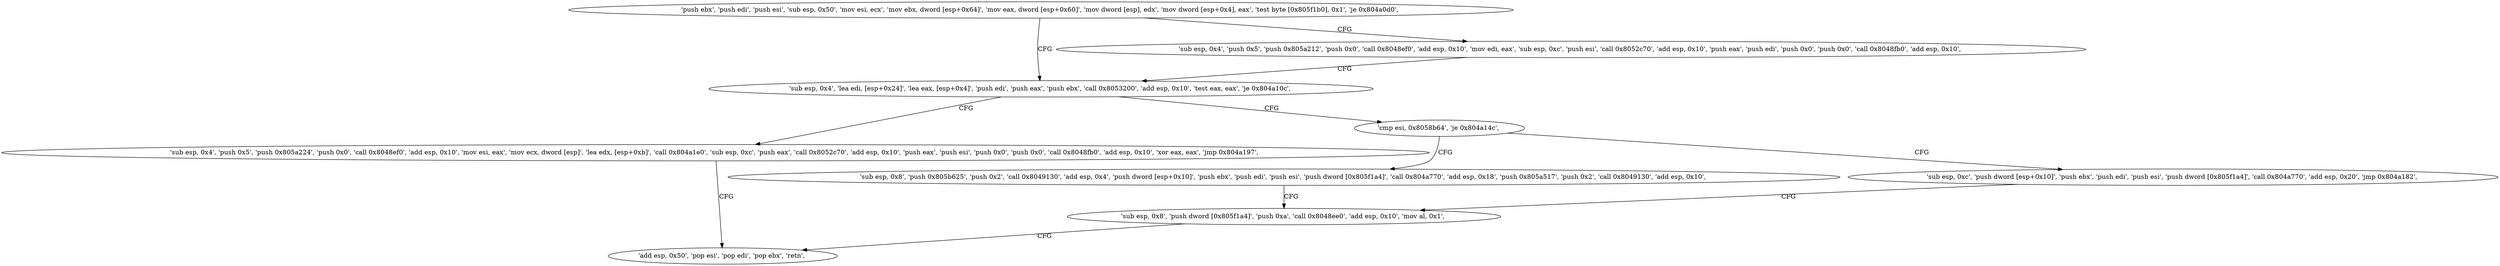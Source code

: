 digraph "func" {
"134520960" [label = "'push ebx', 'push edi', 'push esi', 'sub esp, 0x50', 'mov esi, ecx', 'mov ebx, dword [esp+0x64]', 'mov eax, dword [esp+0x60]', 'mov dword [esp], edx', 'mov dword [esp+0x4], eax', 'test byte [0x805f1b0], 0x1', 'je 0x804a0d0', " ]
"134521040" [label = "'sub esp, 0x4', 'lea edi, [esp+0x24]', 'lea eax, [esp+0x4]', 'push edi', 'push eax', 'push ebx', 'call 0x8053200', 'add esp, 0x10', 'test eax, eax', 'je 0x804a10c', " ]
"134520992" [label = "'sub esp, 0x4', 'push 0x5', 'push 0x805a212', 'push 0x0', 'call 0x8048ef0', 'add esp, 0x10', 'mov edi, eax', 'sub esp, 0xc', 'push esi', 'call 0x8052c70', 'add esp, 0x10', 'push eax', 'push edi', 'push 0x0', 'push 0x0', 'call 0x8048fb0', 'add esp, 0x10', " ]
"134521100" [label = "'sub esp, 0x4', 'push 0x5', 'push 0x805a224', 'push 0x0', 'call 0x8048ef0', 'add esp, 0x10', 'mov esi, eax', 'mov ecx, dword [esp]', 'lea edx, [esp+0xb]', 'call 0x804a1e0', 'sub esp, 0xc', 'push eax', 'call 0x8052c70', 'add esp, 0x10', 'push eax', 'push esi', 'push 0x0', 'push 0x0', 'call 0x8048fb0', 'add esp, 0x10', 'xor eax, eax', 'jmp 0x804a197', " ]
"134521066" [label = "'cmp esi, 0x8058b64', 'je 0x804a14c', " ]
"134521239" [label = "'add esp, 0x50', 'pop esi', 'pop edi', 'pop ebx', 'retn', " ]
"134521164" [label = "'sub esp, 0x8', 'push 0x805b625', 'push 0x2', 'call 0x8049130', 'add esp, 0x4', 'push dword [esp+0x10]', 'push ebx', 'push edi', 'push esi', 'push dword [0x805f1a4]', 'call 0x804a770', 'add esp, 0x18', 'push 0x805a517', 'push 0x2', 'call 0x8049130', 'add esp, 0x10', " ]
"134521074" [label = "'sub esp, 0xc', 'push dword [esp+0x10]', 'push ebx', 'push edi', 'push esi', 'push dword [0x805f1a4]', 'call 0x804a770', 'add esp, 0x20', 'jmp 0x804a182', " ]
"134521218" [label = "'sub esp, 0x8', 'push dword [0x805f1a4]', 'push 0xa', 'call 0x8048ee0', 'add esp, 0x10', 'mov al, 0x1', " ]
"134520960" -> "134521040" [ label = "CFG" ]
"134520960" -> "134520992" [ label = "CFG" ]
"134521040" -> "134521100" [ label = "CFG" ]
"134521040" -> "134521066" [ label = "CFG" ]
"134520992" -> "134521040" [ label = "CFG" ]
"134521100" -> "134521239" [ label = "CFG" ]
"134521066" -> "134521164" [ label = "CFG" ]
"134521066" -> "134521074" [ label = "CFG" ]
"134521164" -> "134521218" [ label = "CFG" ]
"134521074" -> "134521218" [ label = "CFG" ]
"134521218" -> "134521239" [ label = "CFG" ]
}
